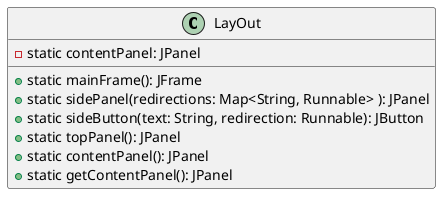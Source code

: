 @startuml

class LayOut {
    - static contentPanel: JPanel
    + static mainFrame(): JFrame
    + static sidePanel(redirections: Map<String, Runnable> ): JPanel
    + static sideButton(text: String, redirection: Runnable): JButton
    + static topPanel(): JPanel
    + static contentPanel(): JPanel
    + static getContentPanel(): JPanel
}


@enduml